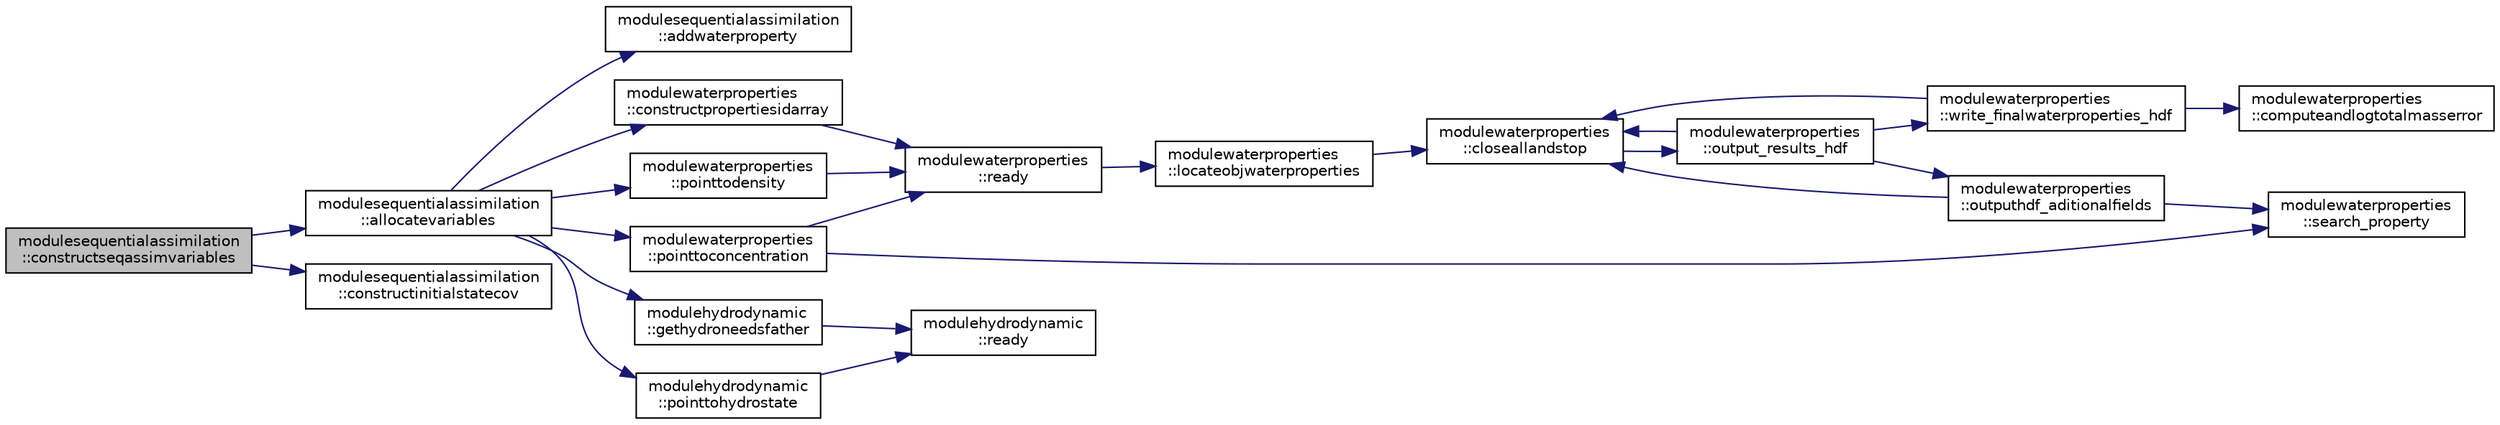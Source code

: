 digraph "modulesequentialassimilation::constructseqassimvariables"
{
 // LATEX_PDF_SIZE
  edge [fontname="Helvetica",fontsize="10",labelfontname="Helvetica",labelfontsize="10"];
  node [fontname="Helvetica",fontsize="10",shape=record];
  rankdir="LR";
  Node1 [label="modulesequentialassimilation\l::constructseqassimvariables",height=0.2,width=0.4,color="black", fillcolor="grey75", style="filled", fontcolor="black",tooltip=" "];
  Node1 -> Node2 [color="midnightblue",fontsize="10",style="solid"];
  Node2 [label="modulesequentialassimilation\l::allocatevariables",height=0.2,width=0.4,color="black", fillcolor="white", style="filled",URL="$namespacemodulesequentialassimilation.html#af08be0960351f7f29fe3b0b796b72da3",tooltip=" "];
  Node2 -> Node3 [color="midnightblue",fontsize="10",style="solid"];
  Node3 [label="modulesequentialassimilation\l::addwaterproperty",height=0.2,width=0.4,color="black", fillcolor="white", style="filled",URL="$namespacemodulesequentialassimilation.html#a891242d04c33e25fc2d6c1b0bbbcdb59",tooltip=" "];
  Node2 -> Node4 [color="midnightblue",fontsize="10",style="solid"];
  Node4 [label="modulewaterproperties\l::constructpropertiesidarray",height=0.2,width=0.4,color="black", fillcolor="white", style="filled",URL="$namespacemodulewaterproperties.html#aa292f8dd2fd9a4ac03ea1234db030644",tooltip=" "];
  Node4 -> Node5 [color="midnightblue",fontsize="10",style="solid"];
  Node5 [label="modulewaterproperties\l::ready",height=0.2,width=0.4,color="black", fillcolor="white", style="filled",URL="$namespacemodulewaterproperties.html#ad54774dedce486739249cb10b4de21e2",tooltip=" "];
  Node5 -> Node6 [color="midnightblue",fontsize="10",style="solid"];
  Node6 [label="modulewaterproperties\l::locateobjwaterproperties",height=0.2,width=0.4,color="black", fillcolor="white", style="filled",URL="$namespacemodulewaterproperties.html#ae4516d6c7f3687b0293515314b0ade90",tooltip=" "];
  Node6 -> Node7 [color="midnightblue",fontsize="10",style="solid"];
  Node7 [label="modulewaterproperties\l::closeallandstop",height=0.2,width=0.4,color="black", fillcolor="white", style="filled",URL="$namespacemodulewaterproperties.html#a5bb74dfe4637836633ca6817a4a72758",tooltip=" "];
  Node7 -> Node8 [color="midnightblue",fontsize="10",style="solid"];
  Node8 [label="modulewaterproperties\l::output_results_hdf",height=0.2,width=0.4,color="black", fillcolor="white", style="filled",URL="$namespacemodulewaterproperties.html#a78143a2ee73e78a6441a03852a7b9f9a",tooltip=" "];
  Node8 -> Node7 [color="midnightblue",fontsize="10",style="solid"];
  Node8 -> Node9 [color="midnightblue",fontsize="10",style="solid"];
  Node9 [label="modulewaterproperties\l::outputhdf_aditionalfields",height=0.2,width=0.4,color="black", fillcolor="white", style="filled",URL="$namespacemodulewaterproperties.html#a0e590dc368b505cd9ea918d724d3eee3",tooltip=" "];
  Node9 -> Node7 [color="midnightblue",fontsize="10",style="solid"];
  Node9 -> Node10 [color="midnightblue",fontsize="10",style="solid"];
  Node10 [label="modulewaterproperties\l::search_property",height=0.2,width=0.4,color="black", fillcolor="white", style="filled",URL="$namespacemodulewaterproperties.html#ae6b7d758da27fb15faee52b3ed14029d",tooltip=" "];
  Node8 -> Node11 [color="midnightblue",fontsize="10",style="solid"];
  Node11 [label="modulewaterproperties\l::write_finalwaterproperties_hdf",height=0.2,width=0.4,color="black", fillcolor="white", style="filled",URL="$namespacemodulewaterproperties.html#a2893cea8ca427b1290aeb65593659aa0",tooltip=" "];
  Node11 -> Node7 [color="midnightblue",fontsize="10",style="solid"];
  Node11 -> Node12 [color="midnightblue",fontsize="10",style="solid"];
  Node12 [label="modulewaterproperties\l::computeandlogtotalmasserror",height=0.2,width=0.4,color="black", fillcolor="white", style="filled",URL="$namespacemodulewaterproperties.html#af1b9165b0e72747e4478868c7e5eff00",tooltip=" "];
  Node2 -> Node13 [color="midnightblue",fontsize="10",style="solid"];
  Node13 [label="modulehydrodynamic\l::gethydroneedsfather",height=0.2,width=0.4,color="black", fillcolor="white", style="filled",URL="$namespacemodulehydrodynamic.html#a391b4f9e43b2d5d986bedc666b00da4d",tooltip=" "];
  Node13 -> Node14 [color="midnightblue",fontsize="10",style="solid"];
  Node14 [label="modulehydrodynamic\l::ready",height=0.2,width=0.4,color="black", fillcolor="white", style="filled",URL="$namespacemodulehydrodynamic.html#a541821548a44af36e71f5eddedae890e",tooltip=" "];
  Node2 -> Node15 [color="midnightblue",fontsize="10",style="solid"];
  Node15 [label="modulewaterproperties\l::pointtoconcentration",height=0.2,width=0.4,color="black", fillcolor="white", style="filled",URL="$namespacemodulewaterproperties.html#a4a3c2baf1d479b6f25201db3550c7a46",tooltip=" "];
  Node15 -> Node5 [color="midnightblue",fontsize="10",style="solid"];
  Node15 -> Node10 [color="midnightblue",fontsize="10",style="solid"];
  Node2 -> Node16 [color="midnightblue",fontsize="10",style="solid"];
  Node16 [label="modulewaterproperties\l::pointtodensity",height=0.2,width=0.4,color="black", fillcolor="white", style="filled",URL="$namespacemodulewaterproperties.html#a4585c55e4791aa9e486553e2e0ad3c5c",tooltip=" "];
  Node16 -> Node5 [color="midnightblue",fontsize="10",style="solid"];
  Node2 -> Node17 [color="midnightblue",fontsize="10",style="solid"];
  Node17 [label="modulehydrodynamic\l::pointtohydrostate",height=0.2,width=0.4,color="black", fillcolor="white", style="filled",URL="$namespacemodulehydrodynamic.html#a132ea2e90b030b8a52c174eec61093e2",tooltip=" "];
  Node17 -> Node14 [color="midnightblue",fontsize="10",style="solid"];
  Node1 -> Node18 [color="midnightblue",fontsize="10",style="solid"];
  Node18 [label="modulesequentialassimilation\l::constructinitialstatecov",height=0.2,width=0.4,color="black", fillcolor="white", style="filled",URL="$namespacemodulesequentialassimilation.html#ab636e048b1738282bf697c69d3e4fd10",tooltip=" "];
}
